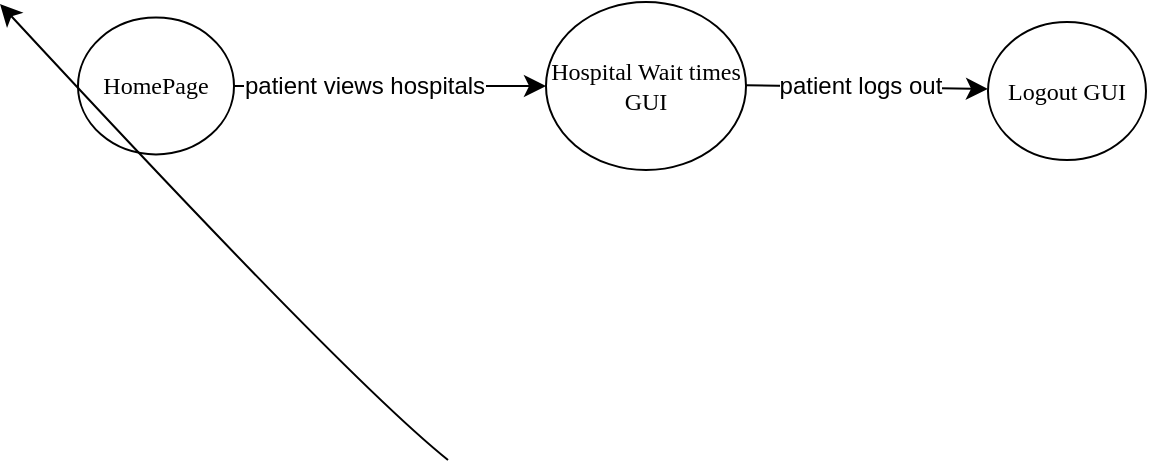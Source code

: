 <mxfile version="24.8.3">
  <diagram name="Page-1" id="NfButQZjhZ4wamLMoBEm">
    <mxGraphModel dx="812" dy="423" grid="0" gridSize="10" guides="1" tooltips="1" connect="1" arrows="1" fold="1" page="0" pageScale="1" pageWidth="850" pageHeight="1100" math="0" shadow="0">
      <root>
        <mxCell id="0" />
        <mxCell id="1" parent="0" />
        <mxCell id="r2IzdM8W7e8GS-kkfY3J-23" value="" style="edgeStyle=none;curved=1;rounded=0;orthogonalLoop=1;jettySize=auto;html=1;fontSize=12;startSize=8;endSize=8;entryX=0;entryY=0.5;entryDx=0;entryDy=0;" parent="1" source="r2IzdM8W7e8GS-kkfY3J-8" target="r2IzdM8W7e8GS-kkfY3J-22" edge="1">
          <mxGeometry relative="1" as="geometry">
            <Array as="points" />
          </mxGeometry>
        </mxCell>
        <mxCell id="r2IzdM8W7e8GS-kkfY3J-26" value="patient views hospitals" style="edgeLabel;html=1;align=center;verticalAlign=middle;resizable=0;points=[];fontSize=12;" parent="r2IzdM8W7e8GS-kkfY3J-23" vertex="1" connectable="0">
          <mxGeometry x="-0.154" y="-4" relative="1" as="geometry">
            <mxPoint x="-1" y="-4" as="offset" />
          </mxGeometry>
        </mxCell>
        <mxCell id="r2IzdM8W7e8GS-kkfY3J-8" value="HomePage" style="rounded=1;whiteSpace=wrap;html=1;arcSize=24;shadow=0;comic=0;labelBackgroundColor=none;fontFamily=Verdana;fontSize=12;align=center;shape=ellipse;perimeter=ellipsePerimeter;" parent="1" vertex="1">
          <mxGeometry x="275" y="138.81" width="78" height="68.38" as="geometry" />
        </mxCell>
        <mxCell id="r2IzdM8W7e8GS-kkfY3J-15" value="" style="edgeStyle=none;orthogonalLoop=1;jettySize=auto;html=1;rounded=0;fontSize=12;startSize=8;endSize=8;curved=1;exitX=1;exitY=0;exitDx=0;exitDy=0;entryX=0.5;entryY=1;entryDx=0;entryDy=0;" parent="1" source="r2IzdM8W7e8GS-kkfY3J-7" edge="1">
          <mxGeometry width="140" relative="1" as="geometry">
            <mxPoint x="460" y="360" as="sourcePoint" />
            <mxPoint x="236" y="132" as="targetPoint" />
            <Array as="points">
              <mxPoint x="410" y="320" />
            </Array>
          </mxGeometry>
        </mxCell>
        <mxCell id="r2IzdM8W7e8GS-kkfY3J-25" value="" style="rounded=0;orthogonalLoop=1;jettySize=auto;html=1;fontSize=12;startSize=8;endSize=8;entryX=0;entryY=0.5;entryDx=0;entryDy=0;" parent="1" edge="1">
          <mxGeometry x="0.041" y="2" relative="1" as="geometry">
            <mxPoint as="offset" />
            <mxPoint x="608.995" y="172.566" as="sourcePoint" />
            <mxPoint x="730.0" y="174.5" as="targetPoint" />
          </mxGeometry>
        </mxCell>
        <mxCell id="nO5Aho05mlF-UJNVFOQG-1" value="&lt;span style=&quot;font-size: 12px;&quot;&gt;patient logs out&lt;/span&gt;" style="edgeLabel;html=1;align=center;verticalAlign=middle;resizable=0;points=[];" vertex="1" connectable="0" parent="r2IzdM8W7e8GS-kkfY3J-25">
          <mxGeometry x="-0.07" y="2" relative="1" as="geometry">
            <mxPoint y="1" as="offset" />
          </mxGeometry>
        </mxCell>
        <mxCell id="r2IzdM8W7e8GS-kkfY3J-22" value="Hospital Wait times GUI" style="rounded=1;whiteSpace=wrap;html=1;arcSize=24;shadow=0;comic=0;labelBackgroundColor=none;fontFamily=Verdana;fontSize=12;align=center;shape=ellipse;perimeter=ellipsePerimeter;" parent="1" vertex="1">
          <mxGeometry x="509" y="131" width="100" height="84" as="geometry" />
        </mxCell>
        <mxCell id="r2IzdM8W7e8GS-kkfY3J-24" value="Logout GUI" style="rounded=1;whiteSpace=wrap;html=1;arcSize=24;shadow=0;comic=0;labelBackgroundColor=none;fontFamily=Verdana;fontSize=12;align=center;shape=ellipse;perimeter=ellipsePerimeter;" parent="1" vertex="1">
          <mxGeometry x="730" y="141" width="79" height="69" as="geometry" />
        </mxCell>
      </root>
    </mxGraphModel>
  </diagram>
</mxfile>
